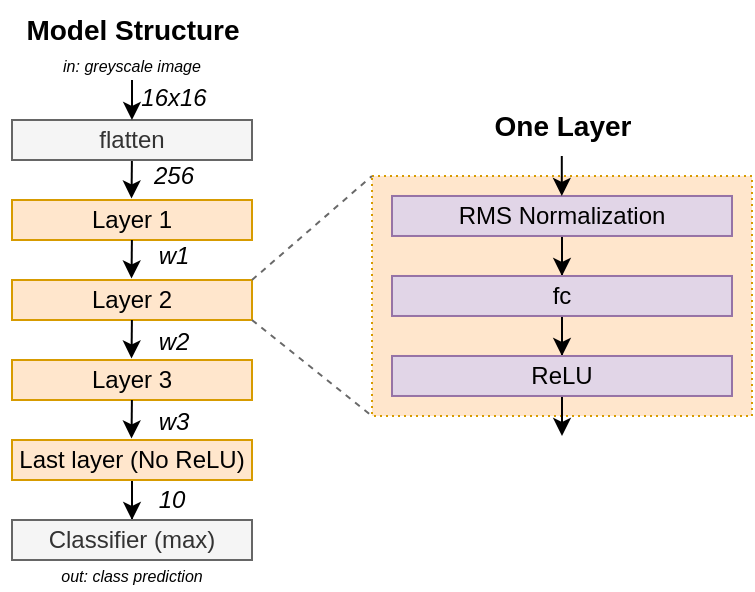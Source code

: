 <mxfile version="24.1.0" type="device">
  <diagram name="Seite-1" id="eYls12pk38ChyRsIaMzn">
    <mxGraphModel dx="762" dy="443" grid="1" gridSize="10" guides="1" tooltips="1" connect="1" arrows="1" fold="1" page="1" pageScale="1" pageWidth="1169" pageHeight="1654" math="0" shadow="0">
      <root>
        <mxCell id="0" />
        <mxCell id="1" parent="0" />
        <mxCell id="90ayUfb-X1jxF-5PFBxL-4" value="" style="rounded=0;whiteSpace=wrap;html=1;dashed=1;dashPattern=1 2;fillColor=#ffe6cc;strokeColor=#d79b00;" vertex="1" parent="1">
          <mxGeometry x="330" y="317.99" width="190" height="120" as="geometry" />
        </mxCell>
        <mxCell id="90ayUfb-X1jxF-5PFBxL-2" value="" style="edgeStyle=orthogonalEdgeStyle;rounded=0;orthogonalLoop=1;jettySize=auto;html=1;entryX=0.5;entryY=0;entryDx=0;entryDy=0;" edge="1" parent="1" source="fzVLtD4s_GmzEl5ITfrU-1" target="fzVLtD4s_GmzEl5ITfrU-2">
          <mxGeometry relative="1" as="geometry" />
        </mxCell>
        <mxCell id="fzVLtD4s_GmzEl5ITfrU-1" value="RMS Normalization" style="rounded=0;whiteSpace=wrap;html=1;fillColor=#e1d5e7;strokeColor=#9673a6;" parent="1" vertex="1">
          <mxGeometry x="340" y="327.99" width="170" height="20" as="geometry" />
        </mxCell>
        <mxCell id="90ayUfb-X1jxF-5PFBxL-3" value="" style="edgeStyle=orthogonalEdgeStyle;rounded=0;orthogonalLoop=1;jettySize=auto;html=1;" edge="1" parent="1" source="fzVLtD4s_GmzEl5ITfrU-2" target="fzVLtD4s_GmzEl5ITfrU-3">
          <mxGeometry relative="1" as="geometry" />
        </mxCell>
        <mxCell id="fzVLtD4s_GmzEl5ITfrU-2" value="fc" style="rounded=0;whiteSpace=wrap;html=1;fillColor=#e1d5e7;strokeColor=#9673a6;" parent="1" vertex="1">
          <mxGeometry x="340" y="367.99" width="170" height="20" as="geometry" />
        </mxCell>
        <mxCell id="90ayUfb-X1jxF-5PFBxL-7" value="" style="edgeStyle=orthogonalEdgeStyle;rounded=0;orthogonalLoop=1;jettySize=auto;html=1;" edge="1" parent="1" source="fzVLtD4s_GmzEl5ITfrU-3">
          <mxGeometry relative="1" as="geometry">
            <mxPoint x="425" y="447.99" as="targetPoint" />
          </mxGeometry>
        </mxCell>
        <mxCell id="fzVLtD4s_GmzEl5ITfrU-3" value="ReLU" style="rounded=0;whiteSpace=wrap;html=1;fillColor=#e1d5e7;strokeColor=#9673a6;" parent="1" vertex="1">
          <mxGeometry x="340" y="407.99" width="170" height="20" as="geometry" />
        </mxCell>
        <mxCell id="90ayUfb-X1jxF-5PFBxL-5" value="One Layer" style="text;html=1;align=center;verticalAlign=middle;whiteSpace=wrap;rounded=0;fontSize=14;fontStyle=1" vertex="1" parent="1">
          <mxGeometry x="382.5" y="277.99" width="85" height="30" as="geometry" />
        </mxCell>
        <mxCell id="90ayUfb-X1jxF-5PFBxL-8" value="" style="edgeStyle=orthogonalEdgeStyle;rounded=0;orthogonalLoop=1;jettySize=auto;html=1;entryX=0.5;entryY=0;entryDx=0;entryDy=0;" edge="1" parent="1">
          <mxGeometry relative="1" as="geometry">
            <mxPoint x="424.9" y="307.99" as="sourcePoint" />
            <mxPoint x="424.9" y="327.99" as="targetPoint" />
          </mxGeometry>
        </mxCell>
        <mxCell id="90ayUfb-X1jxF-5PFBxL-10" value="Layer 1" style="rounded=0;whiteSpace=wrap;html=1;fillColor=#ffe6cc;strokeColor=#d79b00;" vertex="1" parent="1">
          <mxGeometry x="150" y="330" width="120" height="20" as="geometry" />
        </mxCell>
        <mxCell id="90ayUfb-X1jxF-5PFBxL-12" style="edgeStyle=orthogonalEdgeStyle;rounded=0;orthogonalLoop=1;jettySize=auto;html=1;entryX=0.498;entryY=-0.038;entryDx=0;entryDy=0;startArrow=none;startFill=0;entryPerimeter=0;" edge="1" parent="1" target="90ayUfb-X1jxF-5PFBxL-10">
          <mxGeometry relative="1" as="geometry">
            <mxPoint x="209.955" y="310" as="sourcePoint" />
            <mxPoint x="209.95" y="340" as="targetPoint" />
          </mxGeometry>
        </mxCell>
        <mxCell id="90ayUfb-X1jxF-5PFBxL-11" value="flatten" style="rounded=0;whiteSpace=wrap;html=1;fillColor=#f5f5f5;strokeColor=#666666;fontColor=#333333;" vertex="1" parent="1">
          <mxGeometry x="150" y="290" width="120" height="20" as="geometry" />
        </mxCell>
        <mxCell id="90ayUfb-X1jxF-5PFBxL-14" value="256" style="text;html=1;align=center;verticalAlign=middle;whiteSpace=wrap;rounded=0;fontStyle=2" vertex="1" parent="1">
          <mxGeometry x="216" y="310" width="30" height="15" as="geometry" />
        </mxCell>
        <mxCell id="90ayUfb-X1jxF-5PFBxL-16" style="edgeStyle=orthogonalEdgeStyle;rounded=0;orthogonalLoop=1;jettySize=auto;html=1;entryX=0.498;entryY=-0.038;entryDx=0;entryDy=0;startArrow=none;startFill=0;entryPerimeter=0;" edge="1" parent="1">
          <mxGeometry relative="1" as="geometry">
            <mxPoint x="210" y="270" as="sourcePoint" />
            <mxPoint x="209.98" y="290" as="targetPoint" />
          </mxGeometry>
        </mxCell>
        <mxCell id="90ayUfb-X1jxF-5PFBxL-17" value="16x16" style="text;html=1;align=center;verticalAlign=middle;whiteSpace=wrap;rounded=0;fontStyle=2" vertex="1" parent="1">
          <mxGeometry x="216" y="271" width="30" height="15" as="geometry" />
        </mxCell>
        <mxCell id="90ayUfb-X1jxF-5PFBxL-20" value="Layer 2" style="rounded=0;whiteSpace=wrap;html=1;fillColor=#ffe6cc;strokeColor=#d79b00;" vertex="1" parent="1">
          <mxGeometry x="150" y="370" width="120" height="20" as="geometry" />
        </mxCell>
        <mxCell id="90ayUfb-X1jxF-5PFBxL-21" style="edgeStyle=orthogonalEdgeStyle;rounded=0;orthogonalLoop=1;jettySize=auto;html=1;entryX=0.498;entryY=-0.038;entryDx=0;entryDy=0;startArrow=none;startFill=0;entryPerimeter=0;" edge="1" parent="1" target="90ayUfb-X1jxF-5PFBxL-20">
          <mxGeometry relative="1" as="geometry">
            <mxPoint x="209.955" y="350" as="sourcePoint" />
            <mxPoint x="209.95" y="380" as="targetPoint" />
          </mxGeometry>
        </mxCell>
        <mxCell id="90ayUfb-X1jxF-5PFBxL-22" value="w1" style="text;html=1;align=center;verticalAlign=middle;whiteSpace=wrap;rounded=0;fontStyle=2" vertex="1" parent="1">
          <mxGeometry x="216" y="350" width="30" height="15" as="geometry" />
        </mxCell>
        <mxCell id="90ayUfb-X1jxF-5PFBxL-23" value="Layer 3" style="rounded=0;whiteSpace=wrap;html=1;fillColor=#ffe6cc;strokeColor=#d79b00;" vertex="1" parent="1">
          <mxGeometry x="150" y="410" width="120" height="20" as="geometry" />
        </mxCell>
        <mxCell id="90ayUfb-X1jxF-5PFBxL-24" style="edgeStyle=orthogonalEdgeStyle;rounded=0;orthogonalLoop=1;jettySize=auto;html=1;entryX=0.498;entryY=-0.038;entryDx=0;entryDy=0;startArrow=none;startFill=0;entryPerimeter=0;" edge="1" parent="1" target="90ayUfb-X1jxF-5PFBxL-23">
          <mxGeometry relative="1" as="geometry">
            <mxPoint x="209.955" y="390" as="sourcePoint" />
            <mxPoint x="209.95" y="420" as="targetPoint" />
          </mxGeometry>
        </mxCell>
        <mxCell id="90ayUfb-X1jxF-5PFBxL-25" value="w2" style="text;html=1;align=center;verticalAlign=middle;whiteSpace=wrap;rounded=0;fontStyle=2" vertex="1" parent="1">
          <mxGeometry x="216" y="393" width="30" height="15" as="geometry" />
        </mxCell>
        <mxCell id="90ayUfb-X1jxF-5PFBxL-35" style="edgeStyle=orthogonalEdgeStyle;rounded=0;orthogonalLoop=1;jettySize=auto;html=1;entryX=0.5;entryY=0;entryDx=0;entryDy=0;" edge="1" parent="1" source="90ayUfb-X1jxF-5PFBxL-26" target="90ayUfb-X1jxF-5PFBxL-30">
          <mxGeometry relative="1" as="geometry" />
        </mxCell>
        <mxCell id="90ayUfb-X1jxF-5PFBxL-26" value="Last layer (No ReLU)" style="rounded=0;whiteSpace=wrap;html=1;fillColor=#ffe6cc;strokeColor=#d79b00;" vertex="1" parent="1">
          <mxGeometry x="150" y="450" width="120" height="20" as="geometry" />
        </mxCell>
        <mxCell id="90ayUfb-X1jxF-5PFBxL-27" style="edgeStyle=orthogonalEdgeStyle;rounded=0;orthogonalLoop=1;jettySize=auto;html=1;entryX=0.498;entryY=-0.038;entryDx=0;entryDy=0;startArrow=none;startFill=0;entryPerimeter=0;" edge="1" parent="1" target="90ayUfb-X1jxF-5PFBxL-26">
          <mxGeometry relative="1" as="geometry">
            <mxPoint x="209.955" y="430" as="sourcePoint" />
            <mxPoint x="209.95" y="460" as="targetPoint" />
          </mxGeometry>
        </mxCell>
        <mxCell id="90ayUfb-X1jxF-5PFBxL-28" value="w3" style="text;html=1;align=center;verticalAlign=middle;whiteSpace=wrap;rounded=0;fontStyle=2" vertex="1" parent="1">
          <mxGeometry x="216" y="433" width="30" height="15" as="geometry" />
        </mxCell>
        <mxCell id="90ayUfb-X1jxF-5PFBxL-30" value="Classifier (max)" style="rounded=0;whiteSpace=wrap;html=1;fillColor=#f5f5f5;strokeColor=#666666;fontColor=#333333;" vertex="1" parent="1">
          <mxGeometry x="150" y="490" width="120" height="20" as="geometry" />
        </mxCell>
        <mxCell id="90ayUfb-X1jxF-5PFBxL-36" value="10" style="text;html=1;align=center;verticalAlign=middle;whiteSpace=wrap;rounded=0;fontStyle=2" vertex="1" parent="1">
          <mxGeometry x="215" y="472" width="30" height="15" as="geometry" />
        </mxCell>
        <mxCell id="90ayUfb-X1jxF-5PFBxL-37" value="out: class prediction" style="text;html=1;align=center;verticalAlign=middle;whiteSpace=wrap;rounded=0;fontStyle=2;fontSize=8;" vertex="1" parent="1">
          <mxGeometry x="150" y="510" width="120" height="15" as="geometry" />
        </mxCell>
        <mxCell id="90ayUfb-X1jxF-5PFBxL-38" value="in: greyscale image" style="text;html=1;align=center;verticalAlign=middle;whiteSpace=wrap;rounded=0;fontStyle=2;fontSize=8;" vertex="1" parent="1">
          <mxGeometry x="150" y="255" width="120" height="15" as="geometry" />
        </mxCell>
        <mxCell id="90ayUfb-X1jxF-5PFBxL-39" value="Model Structure" style="text;html=1;align=center;verticalAlign=middle;whiteSpace=wrap;rounded=0;fontSize=14;fontStyle=1" vertex="1" parent="1">
          <mxGeometry x="144" y="230" width="132.5" height="30" as="geometry" />
        </mxCell>
        <mxCell id="90ayUfb-X1jxF-5PFBxL-40" value="" style="endArrow=none;html=1;strokeWidth=1;rounded=0;entryX=0;entryY=0;entryDx=0;entryDy=0;dashed=1;strokeColor=#696969;" edge="1" parent="1" target="90ayUfb-X1jxF-5PFBxL-4">
          <mxGeometry width="50" height="50" relative="1" as="geometry">
            <mxPoint x="270" y="370" as="sourcePoint" />
            <mxPoint x="320" y="320" as="targetPoint" />
          </mxGeometry>
        </mxCell>
        <mxCell id="90ayUfb-X1jxF-5PFBxL-41" value="" style="endArrow=none;html=1;strokeWidth=1;rounded=0;entryX=0;entryY=1;entryDx=0;entryDy=0;dashed=1;strokeColor=#696969;" edge="1" parent="1" target="90ayUfb-X1jxF-5PFBxL-4">
          <mxGeometry width="50" height="50" relative="1" as="geometry">
            <mxPoint x="270" y="390" as="sourcePoint" />
            <mxPoint x="330" y="355" as="targetPoint" />
          </mxGeometry>
        </mxCell>
      </root>
    </mxGraphModel>
  </diagram>
</mxfile>
